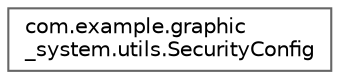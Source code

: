 digraph "Graphical Class Hierarchy"
{
 // LATEX_PDF_SIZE
  bgcolor="transparent";
  edge [fontname=Helvetica,fontsize=10,labelfontname=Helvetica,labelfontsize=10];
  node [fontname=Helvetica,fontsize=10,shape=box,height=0.2,width=0.4];
  rankdir="LR";
  Node0 [id="Node000000",label="com.example.graphic\l_system.utils.SecurityConfig",height=0.2,width=0.4,color="grey40", fillcolor="white", style="filled",URL="$a00183.html",tooltip=" "];
}
